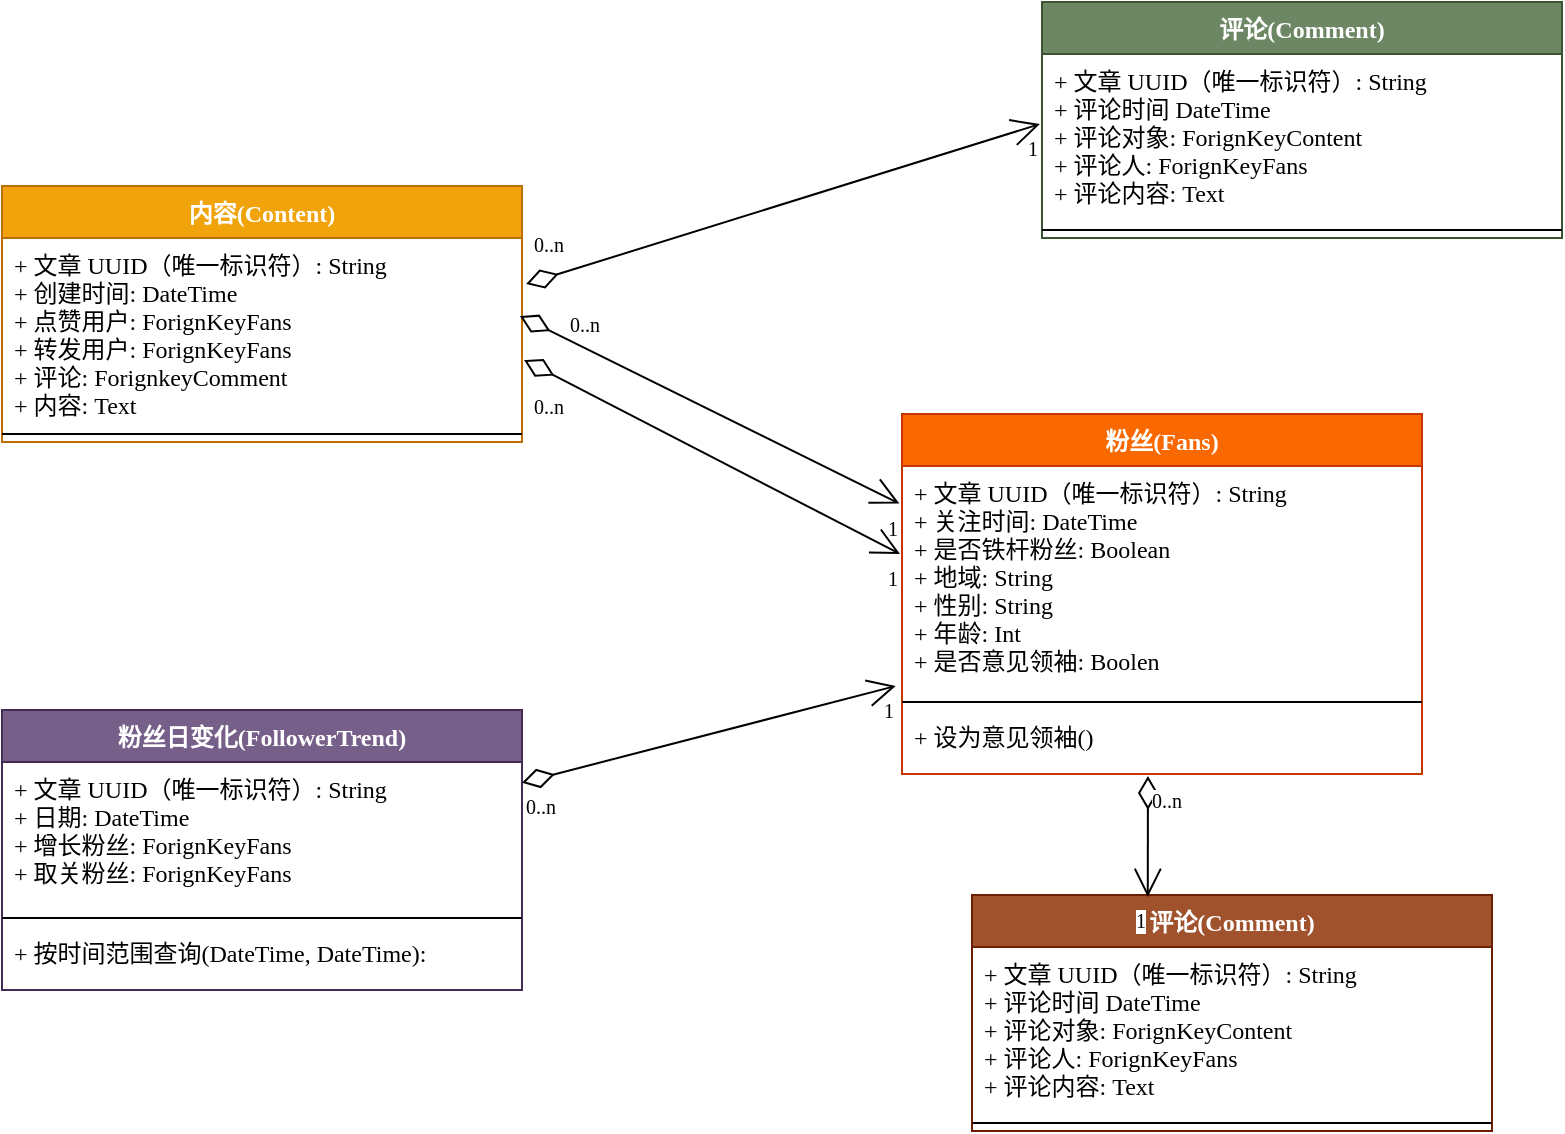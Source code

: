<mxfile version="11.3.0" type="device" pages="1"><diagram id="ofKtWdrlPegDtNkTX9uC" name="Page-1"><mxGraphModel dx="2088" dy="932" grid="1" gridSize="10" guides="1" tooltips="1" connect="1" arrows="1" fold="1" page="1" pageScale="1" pageWidth="827" pageHeight="1169" math="0" shadow="0"><root><mxCell id="0"/><mxCell id="1" parent="0"/><mxCell id="uwzEHiihTkONxnUCtZKs-1" value="内容(Content)" style="swimlane;fontStyle=1;align=center;verticalAlign=top;childLayout=stackLayout;horizontal=1;startSize=26;horizontalStack=0;resizeParent=1;resizeParentMax=0;resizeLast=0;collapsible=1;marginBottom=0;fillColor=#f0a30a;strokeColor=#BD7000;fontFamily=SF Mono;fontColor=#ffffff;" parent="1" vertex="1"><mxGeometry x="-50" y="240" width="260" height="128" as="geometry"><mxRectangle x="170" y="300" width="130" height="26" as="alternateBounds"/></mxGeometry></mxCell><mxCell id="uwzEHiihTkONxnUCtZKs-2" value="+ 文章 UUID（唯一标识符）: String&#10;+ 创建时间: DateTime&#10;+ 点赞用户: ForignKeyFans&#10;+ 转发用户: ForignKeyFans&#10;+ 评论: ForignkeyComment&#10;+ 内容: Text" style="text;strokeColor=none;fillColor=none;align=left;verticalAlign=top;spacingLeft=4;spacingRight=4;overflow=hidden;rotatable=0;points=[[0,0.5],[1,0.5]];portConstraint=eastwest;spacing=2;imageAspect=1;noLabel=0;fontFamily=SF Mono;" parent="uwzEHiihTkONxnUCtZKs-1" vertex="1"><mxGeometry y="26" width="260" height="94" as="geometry"/></mxCell><mxCell id="uwzEHiihTkONxnUCtZKs-3" value="" style="line;strokeWidth=1;fillColor=none;align=left;verticalAlign=middle;spacingTop=-1;spacingLeft=3;spacingRight=3;rotatable=0;labelPosition=right;points=[];portConstraint=eastwest;fontFamily=SF Mono;" parent="uwzEHiihTkONxnUCtZKs-1" vertex="1"><mxGeometry y="120" width="260" height="8" as="geometry"/></mxCell><mxCell id="uwzEHiihTkONxnUCtZKs-5" value="粉丝(Fans)" style="swimlane;fontStyle=1;align=center;verticalAlign=top;childLayout=stackLayout;horizontal=1;startSize=26;horizontalStack=0;resizeParent=1;resizeParentMax=0;resizeLast=0;collapsible=1;marginBottom=0;fillColor=#fa6800;strokeColor=#C73500;fontColor=#ffffff;fontFamily=SF Mono;" parent="1" vertex="1"><mxGeometry x="400" y="354" width="260" height="180" as="geometry"><mxRectangle x="170" y="300" width="130" height="26" as="alternateBounds"/></mxGeometry></mxCell><mxCell id="uwzEHiihTkONxnUCtZKs-6" value="+ 文章 UUID（唯一标识符）: String&#10;+ 关注时间: DateTime&#10;+ 是否铁杆粉丝: Boolean&#10;+ 地域: String&#10;+ 性别: String&#10;+ 年龄: Int&#10;+ 是否意见领袖: Boolen" style="text;strokeColor=none;fillColor=none;align=left;verticalAlign=top;spacingLeft=4;spacingRight=4;overflow=hidden;rotatable=0;points=[[0,0.5],[1,0.5]];portConstraint=eastwest;spacing=2;imageAspect=1;noLabel=0;fontFamily=SF Mono;" parent="uwzEHiihTkONxnUCtZKs-5" vertex="1"><mxGeometry y="26" width="260" height="114" as="geometry"/></mxCell><mxCell id="uwzEHiihTkONxnUCtZKs-7" value="" style="line;strokeWidth=1;fillColor=none;align=left;verticalAlign=middle;spacingTop=-1;spacingLeft=3;spacingRight=3;rotatable=0;labelPosition=right;points=[];portConstraint=eastwest;fontFamily=SF Mono;" parent="uwzEHiihTkONxnUCtZKs-5" vertex="1"><mxGeometry y="140" width="260" height="8" as="geometry"/></mxCell><mxCell id="uwzEHiihTkONxnUCtZKs-8" value="+ 设为意见领袖()" style="text;strokeColor=none;fillColor=none;align=left;verticalAlign=top;spacingLeft=4;spacingRight=4;overflow=hidden;rotatable=0;points=[[0,0.5],[1,0.5]];portConstraint=eastwest;fontFamily=SF Mono;" parent="uwzEHiihTkONxnUCtZKs-5" vertex="1"><mxGeometry y="148" width="260" height="32" as="geometry"/></mxCell><mxCell id="uwzEHiihTkONxnUCtZKs-9" value="粉丝日变化(FollowerTrend)" style="swimlane;fontStyle=1;align=center;verticalAlign=top;childLayout=stackLayout;horizontal=1;startSize=26;horizontalStack=0;resizeParent=1;resizeParentMax=0;resizeLast=0;collapsible=1;marginBottom=0;fillColor=#76608a;strokeColor=#432D57;fontColor=#ffffff;fontFamily=SF Mono;" parent="1" vertex="1"><mxGeometry x="-50" y="502" width="260" height="140" as="geometry"><mxRectangle x="170" y="300" width="130" height="26" as="alternateBounds"/></mxGeometry></mxCell><mxCell id="uwzEHiihTkONxnUCtZKs-10" value="+ 文章 UUID（唯一标识符）: String&#10;+ 日期: DateTime&#10;+ 增长粉丝: ForignKeyFans&#10;+ 取关粉丝: ForignKeyFans" style="text;strokeColor=none;fillColor=none;align=left;verticalAlign=top;spacingLeft=4;spacingRight=4;overflow=hidden;rotatable=0;points=[[0,0.5],[1,0.5]];portConstraint=eastwest;spacing=2;imageAspect=1;noLabel=0;fontFamily=SF Mono;" parent="uwzEHiihTkONxnUCtZKs-9" vertex="1"><mxGeometry y="26" width="260" height="74" as="geometry"/></mxCell><mxCell id="uwzEHiihTkONxnUCtZKs-11" value="" style="line;strokeWidth=1;fillColor=none;align=left;verticalAlign=middle;spacingTop=-1;spacingLeft=3;spacingRight=3;rotatable=0;labelPosition=right;points=[];portConstraint=eastwest;fontFamily=SF Mono;" parent="uwzEHiihTkONxnUCtZKs-9" vertex="1"><mxGeometry y="100" width="260" height="8" as="geometry"/></mxCell><mxCell id="uwzEHiihTkONxnUCtZKs-12" value="+ 按时间范围查询(DateTime, DateTime): " style="text;strokeColor=none;fillColor=none;align=left;verticalAlign=top;spacingLeft=4;spacingRight=4;overflow=hidden;rotatable=0;points=[[0,0.5],[1,0.5]];portConstraint=eastwest;fontFamily=SF Mono;" parent="uwzEHiihTkONxnUCtZKs-9" vertex="1"><mxGeometry y="108" width="260" height="32" as="geometry"/></mxCell><mxCell id="uwzEHiihTkONxnUCtZKs-13" value="评论(Comment)" style="swimlane;fontStyle=1;align=center;verticalAlign=top;childLayout=stackLayout;horizontal=1;startSize=26;horizontalStack=0;resizeParent=1;resizeParentMax=0;resizeLast=0;collapsible=1;marginBottom=0;fillColor=#6d8764;strokeColor=#3A5431;fontFamily=SF Mono;fontColor=#ffffff;" parent="1" vertex="1"><mxGeometry x="470" y="148" width="260" height="118" as="geometry"><mxRectangle x="170" y="300" width="130" height="26" as="alternateBounds"/></mxGeometry></mxCell><mxCell id="uwzEHiihTkONxnUCtZKs-14" value="+ 文章 UUID（唯一标识符）: String&#10;+ 评论时间 DateTime&#10;+ 评论对象: ForignKeyContent&#10;+ 评论人: ForignKeyFans&#10;+ 评论内容: Text" style="text;strokeColor=none;fillColor=none;align=left;verticalAlign=top;spacingLeft=4;spacingRight=4;overflow=hidden;rotatable=0;points=[[0,0.5],[1,0.5]];portConstraint=eastwest;spacing=2;imageAspect=1;noLabel=0;fontFamily=SF Mono;" parent="uwzEHiihTkONxnUCtZKs-13" vertex="1"><mxGeometry y="26" width="260" height="84" as="geometry"/></mxCell><mxCell id="uwzEHiihTkONxnUCtZKs-15" value="" style="line;strokeWidth=1;fillColor=none;align=left;verticalAlign=middle;spacingTop=-1;spacingLeft=3;spacingRight=3;rotatable=0;labelPosition=right;points=[];portConstraint=eastwest;fontFamily=SF Mono;" parent="uwzEHiihTkONxnUCtZKs-13" vertex="1"><mxGeometry y="110" width="260" height="8" as="geometry"/></mxCell><mxCell id="uwzEHiihTkONxnUCtZKs-21" value="评论(Comment)" style="swimlane;fontStyle=1;align=center;verticalAlign=top;childLayout=stackLayout;horizontal=1;startSize=26;horizontalStack=0;resizeParent=1;resizeParentMax=0;resizeLast=0;collapsible=1;marginBottom=0;fillColor=#a0522d;strokeColor=#6D1F00;fontColor=#ffffff;fontFamily=SF Mono;" parent="1" vertex="1"><mxGeometry x="435" y="594.5" width="260" height="118" as="geometry"><mxRectangle x="170" y="300" width="130" height="26" as="alternateBounds"/></mxGeometry></mxCell><mxCell id="uwzEHiihTkONxnUCtZKs-22" value="+ 文章 UUID（唯一标识符）: String&#10;+ 评论时间 DateTime&#10;+ 评论对象: ForignKeyContent&#10;+ 评论人: ForignKeyFans&#10;+ 评论内容: Text" style="text;strokeColor=none;fillColor=none;align=left;verticalAlign=top;spacingLeft=4;spacingRight=4;overflow=hidden;rotatable=0;points=[[0,0.5],[1,0.5]];portConstraint=eastwest;spacing=2;imageAspect=1;noLabel=0;fontFamily=SF Mono;" parent="uwzEHiihTkONxnUCtZKs-21" vertex="1"><mxGeometry y="26" width="260" height="84" as="geometry"/></mxCell><mxCell id="uwzEHiihTkONxnUCtZKs-23" value="" style="line;strokeWidth=1;fillColor=none;align=left;verticalAlign=middle;spacingTop=-1;spacingLeft=3;spacingRight=3;rotatable=0;labelPosition=right;points=[];portConstraint=eastwest;fontFamily=SF Mono;" parent="uwzEHiihTkONxnUCtZKs-21" vertex="1"><mxGeometry y="110" width="260" height="8" as="geometry"/></mxCell><mxCell id="uwzEHiihTkONxnUCtZKs-24" value="" style="endArrow=open;html=1;endSize=12;startArrow=diamondThin;startSize=14;startFill=0;entryX=-0.004;entryY=0.417;entryDx=0;entryDy=0;entryPerimeter=0;fontFamily=SF Mono;exitX=1.008;exitY=0.245;exitDx=0;exitDy=0;exitPerimeter=0;" parent="1" source="uwzEHiihTkONxnUCtZKs-2" target="uwzEHiihTkONxnUCtZKs-14" edge="1"><mxGeometry relative="1" as="geometry"><mxPoint x="381" y="328" as="sourcePoint"/><mxPoint x="561" y="328" as="targetPoint"/></mxGeometry></mxCell><mxCell id="uwzEHiihTkONxnUCtZKs-25" value="0..n" style="resizable=0;html=1;align=left;verticalAlign=top;labelBackgroundColor=#ffffff;fontSize=10;fontFamily=SF Mono;" parent="uwzEHiihTkONxnUCtZKs-24" connectable="0" vertex="1"><mxGeometry x="-1" relative="1" as="geometry"><mxPoint x="2" y="-32" as="offset"/></mxGeometry></mxCell><mxCell id="uwzEHiihTkONxnUCtZKs-26" value="1" style="resizable=0;html=1;align=right;verticalAlign=top;labelBackgroundColor=#ffffff;fontSize=10;fontFamily=SF Mono;" parent="uwzEHiihTkONxnUCtZKs-24" connectable="0" vertex="1"><mxGeometry x="1" relative="1" as="geometry"/></mxCell><mxCell id="uwzEHiihTkONxnUCtZKs-27" value="" style="endArrow=open;html=1;endSize=12;startArrow=diamondThin;startSize=14;startFill=0;entryX=-0.005;entryY=0.165;entryDx=0;entryDy=0;entryPerimeter=0;fontFamily=SF Mono;exitX=0.996;exitY=0.415;exitDx=0;exitDy=0;exitPerimeter=0;" parent="1" source="uwzEHiihTkONxnUCtZKs-2" target="uwzEHiihTkONxnUCtZKs-6" edge="1"><mxGeometry relative="1" as="geometry"><mxPoint x="292.08" y="299.03" as="sourcePoint"/><mxPoint x="421.96" y="193.028" as="targetPoint"/></mxGeometry></mxCell><mxCell id="uwzEHiihTkONxnUCtZKs-28" value="0..n" style="resizable=0;html=1;align=left;verticalAlign=top;labelBackgroundColor=#ffffff;fontSize=10;fontFamily=SF Mono;" parent="uwzEHiihTkONxnUCtZKs-27" connectable="0" vertex="1"><mxGeometry x="-1" relative="1" as="geometry"><mxPoint x="23" y="-8.5" as="offset"/></mxGeometry></mxCell><mxCell id="uwzEHiihTkONxnUCtZKs-29" value="1" style="resizable=0;html=1;align=right;verticalAlign=top;labelBackgroundColor=#ffffff;fontSize=10;fontFamily=SF Mono;" parent="uwzEHiihTkONxnUCtZKs-27" connectable="0" vertex="1"><mxGeometry x="1" relative="1" as="geometry"/></mxCell><mxCell id="uwzEHiihTkONxnUCtZKs-36" value="" style="endArrow=open;html=1;endSize=12;startArrow=diamondThin;startSize=14;startFill=0;fontFamily=SF Mono;exitX=1.004;exitY=0.649;exitDx=0;exitDy=0;exitPerimeter=0;" parent="1" source="uwzEHiihTkONxnUCtZKs-2" edge="1"><mxGeometry relative="1" as="geometry"><mxPoint x="288.96" y="315.01" as="sourcePoint"/><mxPoint x="399" y="424" as="targetPoint"/></mxGeometry></mxCell><mxCell id="uwzEHiihTkONxnUCtZKs-37" value="0..n" style="resizable=0;html=1;align=left;verticalAlign=top;labelBackgroundColor=#ffffff;fontSize=10;fontFamily=SF Mono;" parent="uwzEHiihTkONxnUCtZKs-36" connectable="0" vertex="1"><mxGeometry x="-1" relative="1" as="geometry"><mxPoint x="2.5" y="11" as="offset"/></mxGeometry></mxCell><mxCell id="uwzEHiihTkONxnUCtZKs-38" value="1" style="resizable=0;html=1;align=right;verticalAlign=top;labelBackgroundColor=#ffffff;fontSize=10;fontFamily=SF Mono;" parent="uwzEHiihTkONxnUCtZKs-36" connectable="0" vertex="1"><mxGeometry x="1" relative="1" as="geometry"/></mxCell><mxCell id="uwzEHiihTkONxnUCtZKs-39" value="" style="endArrow=open;html=1;endSize=12;startArrow=diamondThin;startSize=14;startFill=0;fontFamily=SF Mono;exitX=0.473;exitY=1.031;exitDx=0;exitDy=0;exitPerimeter=0;entryX=0.338;entryY=0.008;entryDx=0;entryDy=0;entryPerimeter=0;" parent="1" source="uwzEHiihTkONxnUCtZKs-8" target="uwzEHiihTkONxnUCtZKs-21" edge="1"><mxGeometry relative="1" as="geometry"><mxPoint x="291.04" y="337.006" as="sourcePoint"/><mxPoint x="420" y="440" as="targetPoint"/></mxGeometry></mxCell><mxCell id="uwzEHiihTkONxnUCtZKs-40" value="0..n" style="resizable=0;html=1;align=left;verticalAlign=top;labelBackgroundColor=#ffffff;fontSize=10;fontFamily=SF Mono;" parent="uwzEHiihTkONxnUCtZKs-39" connectable="0" vertex="1"><mxGeometry x="-1" relative="1" as="geometry"/></mxCell><mxCell id="uwzEHiihTkONxnUCtZKs-41" value="1" style="resizable=0;html=1;align=right;verticalAlign=top;labelBackgroundColor=#ffffff;fontSize=10;fontFamily=SF Mono;" parent="uwzEHiihTkONxnUCtZKs-39" connectable="0" vertex="1"><mxGeometry x="1" relative="1" as="geometry"/></mxCell><mxCell id="uwzEHiihTkONxnUCtZKs-42" value="" style="endArrow=open;html=1;endSize=12;startArrow=diamondThin;startSize=14;startFill=0;fontFamily=SF Mono;entryX=-0.012;entryY=0.965;entryDx=0;entryDy=0;entryPerimeter=0;" parent="1" source="uwzEHiihTkONxnUCtZKs-9" target="uwzEHiihTkONxnUCtZKs-6" edge="1"><mxGeometry relative="1" as="geometry"><mxPoint x="291.04" y="337.006" as="sourcePoint"/><mxPoint x="420" y="440" as="targetPoint"/></mxGeometry></mxCell><mxCell id="uwzEHiihTkONxnUCtZKs-43" value="0..n" style="resizable=0;html=1;align=left;verticalAlign=top;labelBackgroundColor=#ffffff;fontSize=10;fontFamily=SF Mono;" parent="uwzEHiihTkONxnUCtZKs-42" connectable="0" vertex="1"><mxGeometry x="-1" relative="1" as="geometry"/></mxCell><mxCell id="uwzEHiihTkONxnUCtZKs-44" value="1" style="resizable=0;html=1;align=right;verticalAlign=top;labelBackgroundColor=#ffffff;fontSize=10;fontFamily=SF Mono;" parent="uwzEHiihTkONxnUCtZKs-42" connectable="0" vertex="1"><mxGeometry x="1" relative="1" as="geometry"/></mxCell></root></mxGraphModel></diagram></mxfile>